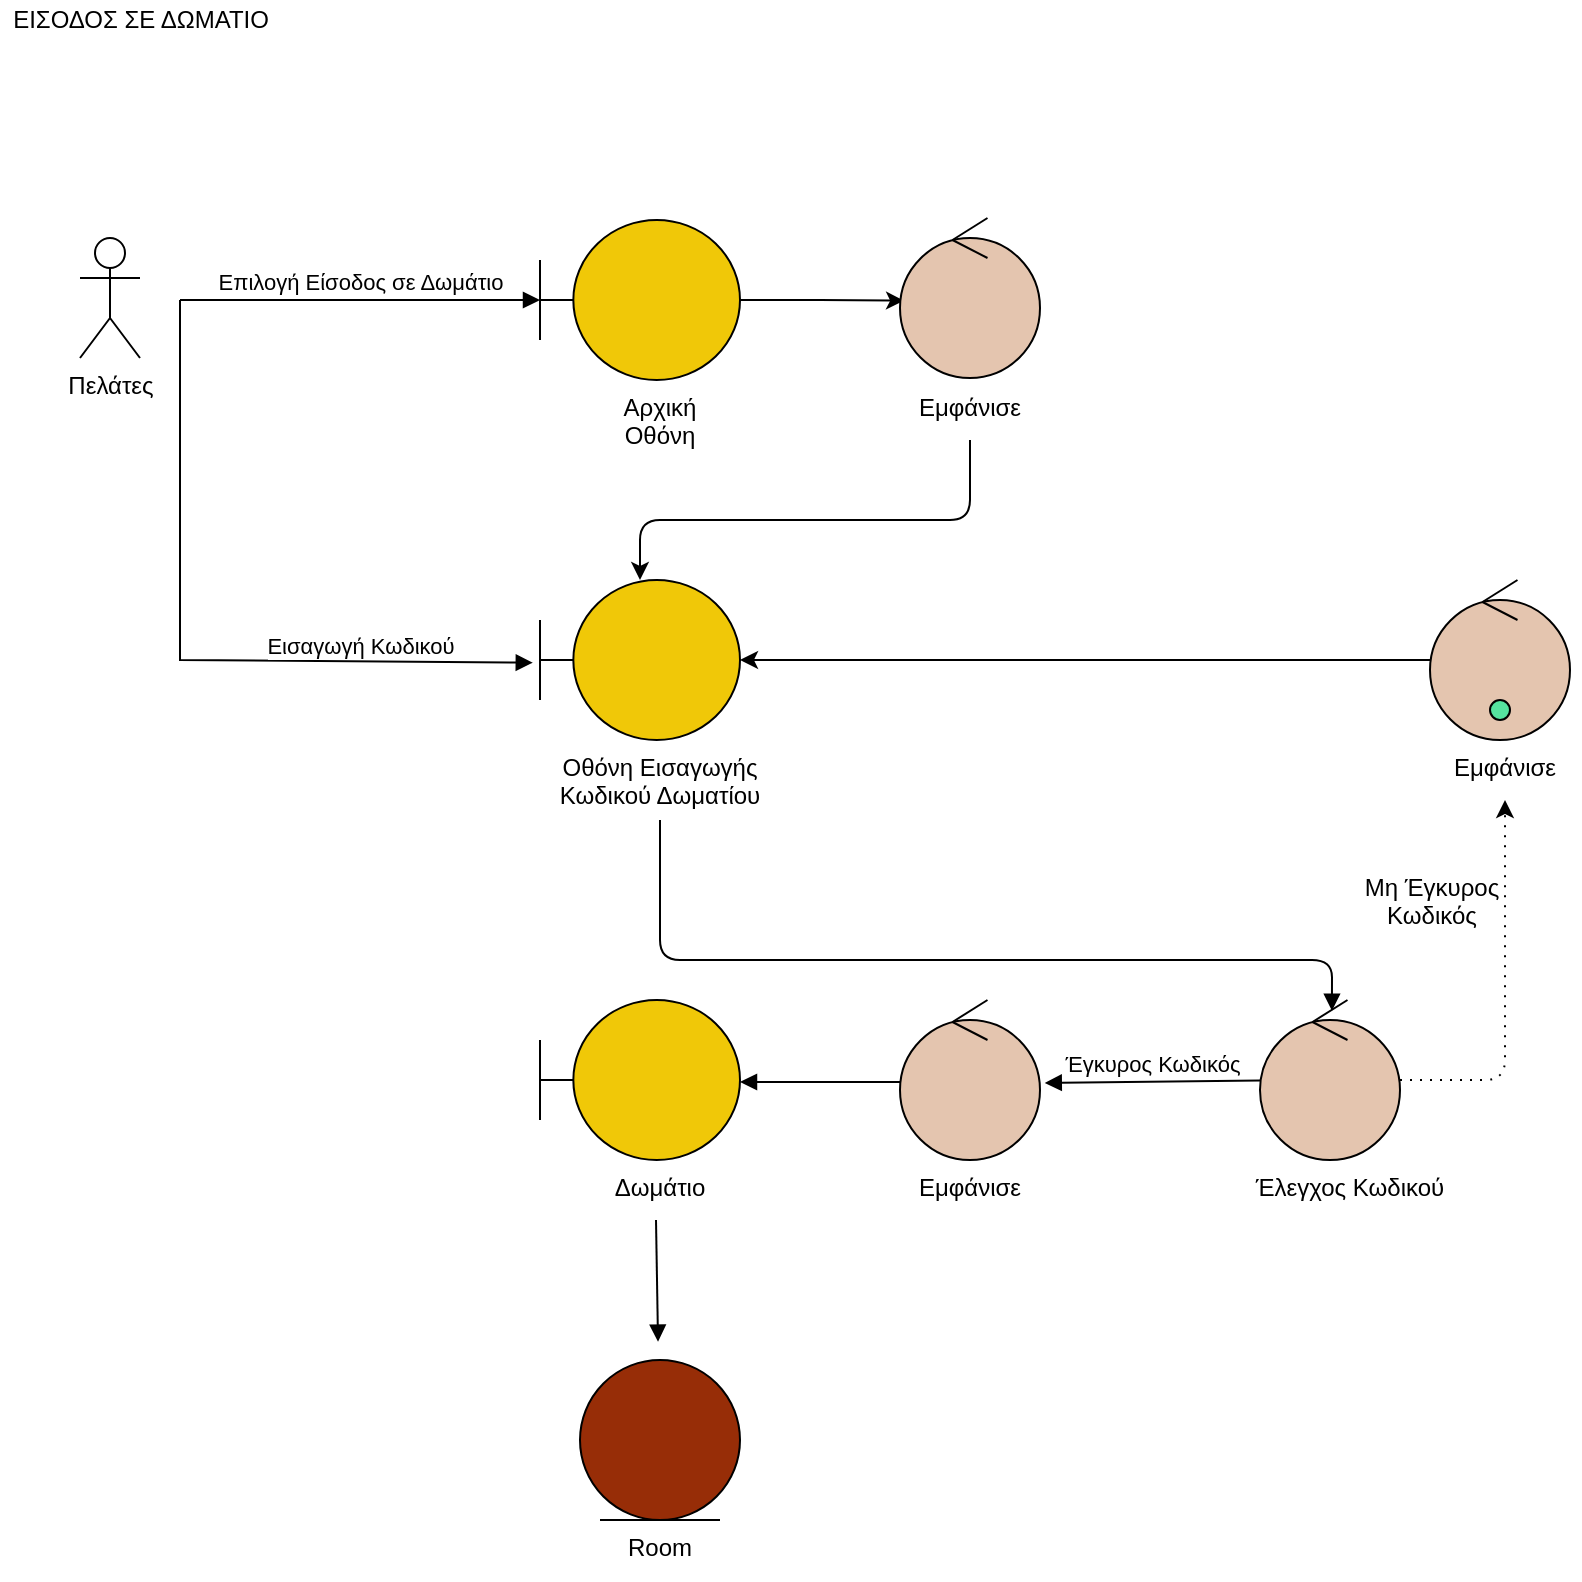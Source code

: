 <mxfile version="18.0.5" type="device"><diagram id="_NEF_zK0TXl3RWh3A6Ux" name="Page-1"><mxGraphModel dx="1038" dy="521" grid="1" gridSize="10" guides="1" tooltips="1" connect="1" arrows="1" fold="1" page="1" pageScale="1" pageWidth="850" pageHeight="1100" math="0" shadow="0"><root><mxCell id="0"/><mxCell id="1" parent="0"/><mxCell id="GDVjwKHBdUetnvcOr6IY-35" value="Πελάτες" style="shape=umlActor;verticalLabelPosition=bottom;verticalAlign=top;html=1;" parent="1" vertex="1"><mxGeometry x="100" y="229" width="30" height="60" as="geometry"/></mxCell><mxCell id="GDVjwKHBdUetnvcOr6IY-36" value="ΕΙΣΟΔΟΣ ΣΕ ΔΩΜΑΤΙΟ" style="text;html=1;align=center;verticalAlign=middle;resizable=0;points=[];autosize=1;strokeColor=none;fillColor=none;" parent="1" vertex="1"><mxGeometry x="60" y="110" width="140" height="20" as="geometry"/></mxCell><mxCell id="GDVjwKHBdUetnvcOr6IY-37" value="" style="shape=umlBoundary;whiteSpace=wrap;html=1;fillColor=#F0C808;" parent="1" vertex="1"><mxGeometry x="330" y="400" width="100" height="80" as="geometry"/></mxCell><mxCell id="GDVjwKHBdUetnvcOr6IY-38" value="Επιλογή Είσοδος σε Δωμάτιο" style="html=1;verticalAlign=bottom;endArrow=block;rounded=0;" parent="1" target="GDVjwKHBdUetnvcOr6IY-40" edge="1"><mxGeometry width="80" relative="1" as="geometry"><mxPoint x="150" y="260" as="sourcePoint"/><mxPoint x="380" y="260" as="targetPoint"/></mxGeometry></mxCell><mxCell id="GDVjwKHBdUetnvcOr6IY-39" style="edgeStyle=orthogonalEdgeStyle;rounded=0;orthogonalLoop=1;jettySize=auto;html=1;entryX=0.029;entryY=0.517;entryDx=0;entryDy=0;entryPerimeter=0;" parent="1" source="GDVjwKHBdUetnvcOr6IY-40" target="GDVjwKHBdUetnvcOr6IY-42" edge="1"><mxGeometry relative="1" as="geometry"/></mxCell><mxCell id="GDVjwKHBdUetnvcOr6IY-40" value="" style="shape=umlBoundary;whiteSpace=wrap;html=1;fillColor=#F0C808;" parent="1" vertex="1"><mxGeometry x="330" y="220" width="100" height="80" as="geometry"/></mxCell><mxCell id="GDVjwKHBdUetnvcOr6IY-41" style="edgeStyle=orthogonalEdgeStyle;rounded=1;orthogonalLoop=1;jettySize=auto;html=1;exitX=0.5;exitY=1;exitDx=0;exitDy=0;" parent="1" source="GDVjwKHBdUetnvcOr6IY-55" target="GDVjwKHBdUetnvcOr6IY-37" edge="1"><mxGeometry relative="1" as="geometry"><Array as="points"><mxPoint x="545" y="370"/><mxPoint x="380" y="370"/></Array></mxGeometry></mxCell><mxCell id="GDVjwKHBdUetnvcOr6IY-42" value="" style="ellipse;shape=umlControl;whiteSpace=wrap;html=1;fillColor=#E4C5AF;" parent="1" vertex="1"><mxGeometry x="510" y="219" width="70" height="80" as="geometry"/></mxCell><mxCell id="GDVjwKHBdUetnvcOr6IY-43" value="Εισαγωγή Κωδικού" style="html=1;verticalAlign=bottom;endArrow=block;rounded=0;entryX=-0.036;entryY=0.517;entryDx=0;entryDy=0;entryPerimeter=0;" parent="1" target="GDVjwKHBdUetnvcOr6IY-37" edge="1"><mxGeometry x="0.515" y="-1" width="80" relative="1" as="geometry"><mxPoint x="150" y="260" as="sourcePoint"/><mxPoint x="480" y="290" as="targetPoint"/><Array as="points"><mxPoint x="150" y="440"/></Array><mxPoint as="offset"/></mxGeometry></mxCell><mxCell id="GDVjwKHBdUetnvcOr6IY-44" style="edgeStyle=orthogonalEdgeStyle;rounded=1;orthogonalLoop=1;jettySize=auto;html=1;fillColor=#a20025;strokeColor=#000000;dashed=1;dashPattern=1 4;" parent="1" source="GDVjwKHBdUetnvcOr6IY-45" target="GDVjwKHBdUetnvcOr6IY-62" edge="1"><mxGeometry relative="1" as="geometry"><mxPoint x="815" y="510" as="targetPoint"/></mxGeometry></mxCell><mxCell id="GDVjwKHBdUetnvcOr6IY-45" value="" style="ellipse;shape=umlControl;whiteSpace=wrap;html=1;fillColor=#E4C5AF;" parent="1" vertex="1"><mxGeometry x="690" y="610" width="70" height="80" as="geometry"/></mxCell><mxCell id="GDVjwKHBdUetnvcOr6IY-46" value="" style="html=1;verticalAlign=bottom;endArrow=block;rounded=1;exitX=0.5;exitY=1;exitDx=0;exitDy=0;entryX=0.514;entryY=0.067;entryDx=0;entryDy=0;entryPerimeter=0;edgeStyle=orthogonalEdgeStyle;" parent="1" source="GDVjwKHBdUetnvcOr6IY-56" target="GDVjwKHBdUetnvcOr6IY-45" edge="1"><mxGeometry width="80" relative="1" as="geometry"><mxPoint x="400" y="350" as="sourcePoint"/><mxPoint x="480" y="350" as="targetPoint"/><Array as="points"><mxPoint x="390" y="590"/><mxPoint x="726" y="590"/></Array></mxGeometry></mxCell><mxCell id="GDVjwKHBdUetnvcOr6IY-47" value="" style="ellipse;shape=umlControl;whiteSpace=wrap;html=1;fillColor=#E4C5AF;" parent="1" vertex="1"><mxGeometry x="510" y="610" width="70" height="80" as="geometry"/></mxCell><mxCell id="GDVjwKHBdUetnvcOr6IY-48" value="Έγκυρος Κωδικός" style="html=1;verticalAlign=bottom;endArrow=block;rounded=0;entryX=1.034;entryY=0.518;entryDx=0;entryDy=0;entryPerimeter=0;" parent="1" source="GDVjwKHBdUetnvcOr6IY-45" target="GDVjwKHBdUetnvcOr6IY-47" edge="1"><mxGeometry width="80" relative="1" as="geometry"><mxPoint x="400" y="650" as="sourcePoint"/><mxPoint x="480" y="650" as="targetPoint"/></mxGeometry></mxCell><mxCell id="GDVjwKHBdUetnvcOr6IY-49" value="" style="shape=umlBoundary;whiteSpace=wrap;html=1;fillColor=#F0C808;" parent="1" vertex="1"><mxGeometry x="330" y="610" width="100" height="80" as="geometry"/></mxCell><mxCell id="GDVjwKHBdUetnvcOr6IY-50" value="" style="html=1;verticalAlign=bottom;endArrow=block;rounded=0;" parent="1" edge="1"><mxGeometry width="80" relative="1" as="geometry"><mxPoint x="510" y="651" as="sourcePoint"/><mxPoint x="430" y="651" as="targetPoint"/></mxGeometry></mxCell><mxCell id="GDVjwKHBdUetnvcOr6IY-51" value="" style="html=1;verticalAlign=bottom;endArrow=block;rounded=0;entryX=0.486;entryY=0.048;entryDx=0;entryDy=0;entryPerimeter=0;" parent="1" edge="1"><mxGeometry width="80" relative="1" as="geometry"><mxPoint x="388" y="720" as="sourcePoint"/><mxPoint x="389.02" y="780.84" as="targetPoint"/></mxGeometry></mxCell><mxCell id="GDVjwKHBdUetnvcOr6IY-52" style="edgeStyle=orthogonalEdgeStyle;rounded=0;orthogonalLoop=1;jettySize=auto;html=1;fillColor=#a20025;strokeColor=#000000;entryX=1;entryY=0.5;entryDx=0;entryDy=0;entryPerimeter=0;" parent="1" source="GDVjwKHBdUetnvcOr6IY-53" target="GDVjwKHBdUetnvcOr6IY-37" edge="1"><mxGeometry relative="1" as="geometry"><mxPoint x="440" y="440" as="targetPoint"/></mxGeometry></mxCell><mxCell id="GDVjwKHBdUetnvcOr6IY-53" value="" style="ellipse;shape=umlControl;whiteSpace=wrap;html=1;fillColor=#E4C5AF;strokeColor=#000000;fontColor=#ffffff;" parent="1" vertex="1"><mxGeometry x="775" y="400" width="70" height="80" as="geometry"/></mxCell><mxCell id="GDVjwKHBdUetnvcOr6IY-54" value="&lt;meta charset=&quot;utf-8&quot;&gt;&lt;span style=&quot;font-family: helvetica; font-size: 12px; font-style: normal; font-weight: 400; letter-spacing: normal; text-indent: 0px; text-transform: none; word-spacing: 0px; display: inline; float: none;&quot;&gt;Αρχική&lt;/span&gt;&lt;br style=&quot;font-family: helvetica; font-size: 12px; font-style: normal; font-weight: 400; letter-spacing: normal; text-indent: 0px; text-transform: none; word-spacing: 0px;&quot;&gt;&lt;span style=&quot;font-family: helvetica; font-size: 12px; font-style: normal; font-weight: 400; letter-spacing: normal; text-indent: 0px; text-transform: none; word-spacing: 0px; display: inline; float: none;&quot;&gt;Οθόνη&lt;/span&gt;" style="text;whiteSpace=wrap;html=1;align=center;labelBackgroundColor=none;fontColor=default;" parent="1" vertex="1"><mxGeometry x="355" y="300" width="70" height="40" as="geometry"/></mxCell><mxCell id="GDVjwKHBdUetnvcOr6IY-55" value="&lt;meta charset=&quot;utf-8&quot;&gt;&lt;span style=&quot;font-family: helvetica; font-size: 12px; font-style: normal; font-weight: 400; letter-spacing: normal; text-indent: 0px; text-transform: none; word-spacing: 0px; display: inline; float: none;&quot;&gt;Εμφάνισε&lt;/span&gt;" style="text;whiteSpace=wrap;html=1;align=center;labelBackgroundColor=none;fontColor=default;" parent="1" vertex="1"><mxGeometry x="505" y="300" width="80" height="30" as="geometry"/></mxCell><mxCell id="GDVjwKHBdUetnvcOr6IY-56" value="&lt;span style=&quot;font-family: helvetica; font-size: 12px; font-style: normal; font-weight: 400; letter-spacing: normal; text-indent: 0px; text-transform: none; word-spacing: 0px; display: inline; float: none;&quot;&gt;Οθόνη Εισαγωγής &lt;br&gt;Κωδικού Δωματίου&lt;/span&gt;" style="text;whiteSpace=wrap;html=1;align=center;labelBackgroundColor=none;fontColor=default;" parent="1" vertex="1"><mxGeometry x="270" y="480" width="240" height="40" as="geometry"/></mxCell><mxCell id="GDVjwKHBdUetnvcOr6IY-57" value="&lt;span style=&quot;font-family: &amp;quot;helvetica&amp;quot; ; font-size: 12px ; font-style: normal ; font-weight: 400 ; letter-spacing: normal ; text-indent: 0px ; text-transform: none ; word-spacing: 0px ; display: inline ; float: none&quot;&gt;Μη&amp;nbsp;&lt;/span&gt;&lt;span style=&quot;font-family: &amp;quot;helvetica&amp;quot; ; font-size: 12px ; font-style: normal ; font-weight: 400 ; letter-spacing: normal ; text-indent: 0px ; text-transform: none ; word-spacing: 0px ; display: inline ; float: none&quot;&gt;Έγκυρος&lt;/span&gt;&lt;br style=&quot;font-family: &amp;quot;helvetica&amp;quot; ; font-size: 12px ; font-style: normal ; font-weight: 400 ; letter-spacing: normal ; text-indent: 0px ; text-transform: none ; word-spacing: 0px&quot;&gt;&lt;span style=&quot;font-family: &amp;quot;helvetica&amp;quot; ; font-size: 12px ; font-style: normal ; font-weight: 400 ; letter-spacing: normal ; text-indent: 0px ; text-transform: none ; word-spacing: 0px ; display: inline ; float: none&quot;&gt;Κωδικός&lt;/span&gt;" style="text;whiteSpace=wrap;html=1;fontColor=default;labelBackgroundColor=none;align=center;" parent="1" vertex="1"><mxGeometry x="736" y="540" width="80" height="40" as="geometry"/></mxCell><mxCell id="GDVjwKHBdUetnvcOr6IY-58" value="&lt;meta charset=&quot;utf-8&quot;&gt;&lt;span style=&quot;font-family: helvetica; font-size: 12px; font-style: normal; font-weight: 400; letter-spacing: normal; text-indent: 0px; text-transform: none; word-spacing: 0px; display: inline; float: none;&quot;&gt;Δωμάτιο&lt;/span&gt;" style="text;whiteSpace=wrap;html=1;align=center;labelBackgroundColor=none;fontColor=default;" parent="1" vertex="1"><mxGeometry x="355" y="690" width="70" height="30" as="geometry"/></mxCell><mxCell id="GDVjwKHBdUetnvcOr6IY-59" value="&lt;meta charset=&quot;utf-8&quot;&gt;&lt;span style=&quot;font-family: helvetica; font-size: 12px; font-style: normal; font-weight: 400; letter-spacing: normal; text-indent: 0px; text-transform: none; word-spacing: 0px; display: inline; float: none;&quot;&gt;Εμφάνισε&lt;/span&gt;" style="text;whiteSpace=wrap;html=1;align=center;labelBackgroundColor=none;fontColor=default;" parent="1" vertex="1"><mxGeometry x="505" y="690" width="80" height="30" as="geometry"/></mxCell><mxCell id="GDVjwKHBdUetnvcOr6IY-60" value="&lt;meta charset=&quot;utf-8&quot;&gt;&lt;span style=&quot;font-family: helvetica; font-size: 12px; font-style: normal; font-weight: 400; letter-spacing: normal; text-indent: 0px; text-transform: none; word-spacing: 0px; display: inline; float: none;&quot;&gt;Έλεγχος Κωδικού&lt;/span&gt;" style="text;whiteSpace=wrap;html=1;align=center;labelBackgroundColor=none;fontColor=default;" parent="1" vertex="1"><mxGeometry x="670" y="690" width="130" height="30" as="geometry"/></mxCell><mxCell id="GDVjwKHBdUetnvcOr6IY-61" value="&lt;font face=&quot;helvetica&quot;&gt;Room&lt;br&gt;&lt;/font&gt;" style="text;whiteSpace=wrap;html=1;align=center;labelBackgroundColor=none;fontColor=default;" parent="1" vertex="1"><mxGeometry x="350" y="870" width="80" height="30" as="geometry"/></mxCell><mxCell id="GDVjwKHBdUetnvcOr6IY-62" value="&lt;meta charset=&quot;utf-8&quot;&gt;&lt;span style=&quot;font-family: helvetica; font-size: 12px; font-style: normal; font-weight: 400; letter-spacing: normal; text-indent: 0px; text-transform: none; word-spacing: 0px; display: inline; float: none;&quot;&gt;Εμφάνισε&lt;/span&gt;" style="text;whiteSpace=wrap;html=1;align=center;labelBackgroundColor=none;fontColor=default;" parent="1" vertex="1"><mxGeometry x="775" y="480" width="75" height="30" as="geometry"/></mxCell><mxCell id="GDVjwKHBdUetnvcOr6IY-63" value="" style="ellipse;shape=umlEntity;whiteSpace=wrap;html=1;fillColor=#972D07;" parent="1" vertex="1"><mxGeometry x="350" y="790" width="80" height="80" as="geometry"/></mxCell><mxCell id="UVLG2I5l3ziVgHERjmGD-1" value="" style="shape=ellipse;fillColor=#56E39F;strokeColor=default;html=1;sketch=0;fontColor=#56E39F;" vertex="1" parent="1"><mxGeometry x="805" y="460" width="10" height="10" as="geometry"/></mxCell></root></mxGraphModel></diagram></mxfile>